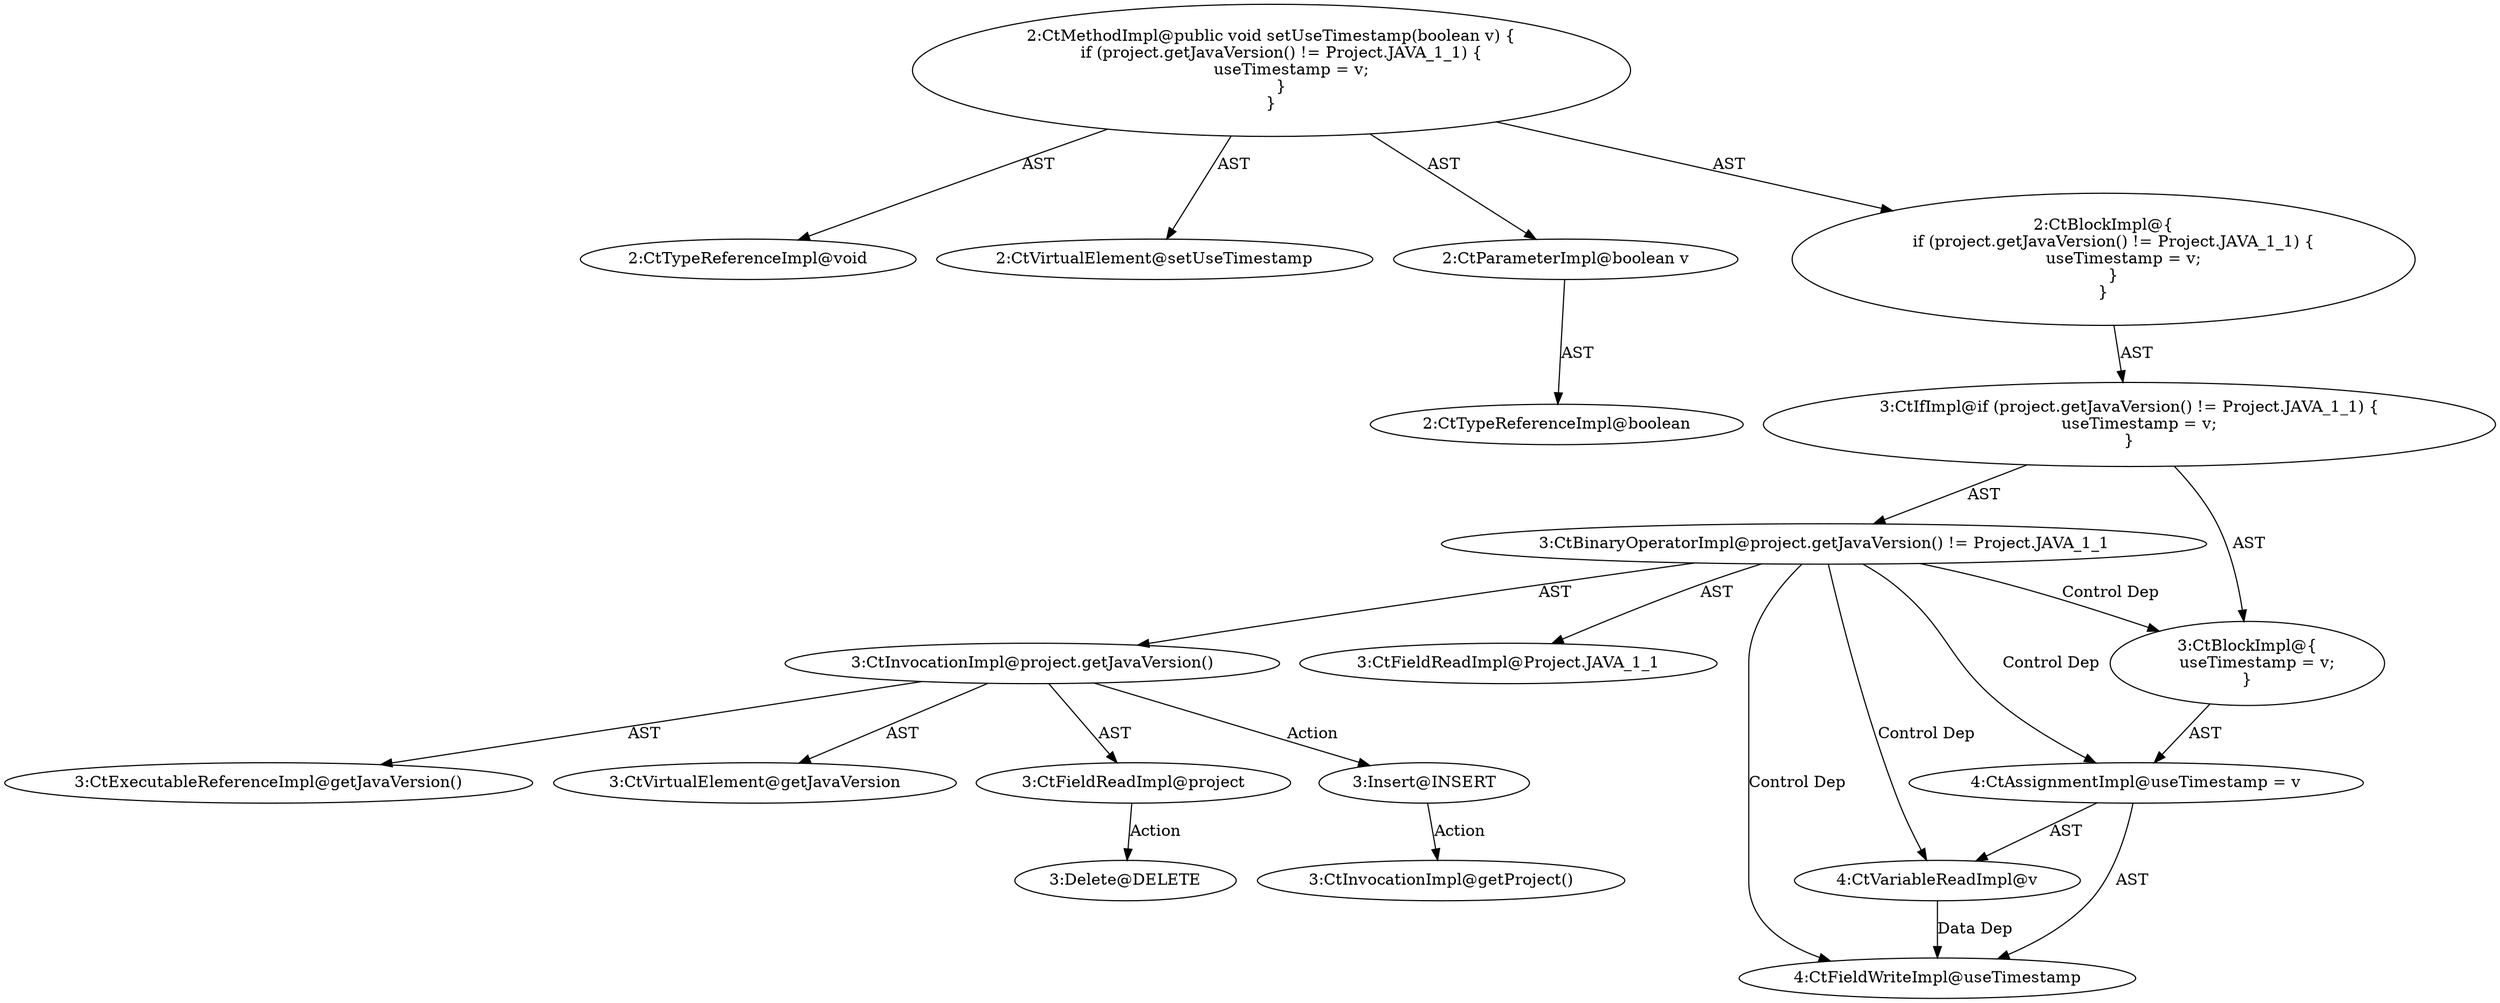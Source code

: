digraph "setUseTimestamp#?,boolean" {
0 [label="2:CtTypeReferenceImpl@void" shape=ellipse]
1 [label="2:CtVirtualElement@setUseTimestamp" shape=ellipse]
2 [label="2:CtParameterImpl@boolean v" shape=ellipse]
3 [label="2:CtTypeReferenceImpl@boolean" shape=ellipse]
4 [label="3:CtExecutableReferenceImpl@getJavaVersion()" shape=ellipse]
5 [label="3:CtVirtualElement@getJavaVersion" shape=ellipse]
6 [label="3:CtFieldReadImpl@project" shape=ellipse]
7 [label="3:CtInvocationImpl@project.getJavaVersion()" shape=ellipse]
8 [label="3:CtFieldReadImpl@Project.JAVA_1_1" shape=ellipse]
9 [label="3:CtBinaryOperatorImpl@project.getJavaVersion() != Project.JAVA_1_1" shape=ellipse]
10 [label="4:CtFieldWriteImpl@useTimestamp" shape=ellipse]
11 [label="4:CtVariableReadImpl@v" shape=ellipse]
12 [label="4:CtAssignmentImpl@useTimestamp = v" shape=ellipse]
13 [label="3:CtBlockImpl@\{
    useTimestamp = v;
\}" shape=ellipse]
14 [label="3:CtIfImpl@if (project.getJavaVersion() != Project.JAVA_1_1) \{
    useTimestamp = v;
\}" shape=ellipse]
15 [label="2:CtBlockImpl@\{
    if (project.getJavaVersion() != Project.JAVA_1_1) \{
        useTimestamp = v;
    \}
\}" shape=ellipse]
16 [label="2:CtMethodImpl@public void setUseTimestamp(boolean v) \{
    if (project.getJavaVersion() != Project.JAVA_1_1) \{
        useTimestamp = v;
    \}
\}" shape=ellipse]
17 [label="3:Delete@DELETE" shape=ellipse]
18 [label="3:Insert@INSERT" shape=ellipse]
19 [label="3:CtInvocationImpl@getProject()" shape=ellipse]
2 -> 3 [label="AST"];
6 -> 17 [label="Action"];
7 -> 5 [label="AST"];
7 -> 6 [label="AST"];
7 -> 4 [label="AST"];
7 -> 18 [label="Action"];
9 -> 7 [label="AST"];
9 -> 8 [label="AST"];
9 -> 13 [label="Control Dep"];
9 -> 12 [label="Control Dep"];
9 -> 10 [label="Control Dep"];
9 -> 11 [label="Control Dep"];
11 -> 10 [label="Data Dep"];
12 -> 10 [label="AST"];
12 -> 11 [label="AST"];
13 -> 12 [label="AST"];
14 -> 9 [label="AST"];
14 -> 13 [label="AST"];
15 -> 14 [label="AST"];
16 -> 1 [label="AST"];
16 -> 0 [label="AST"];
16 -> 2 [label="AST"];
16 -> 15 [label="AST"];
18 -> 19 [label="Action"];
}